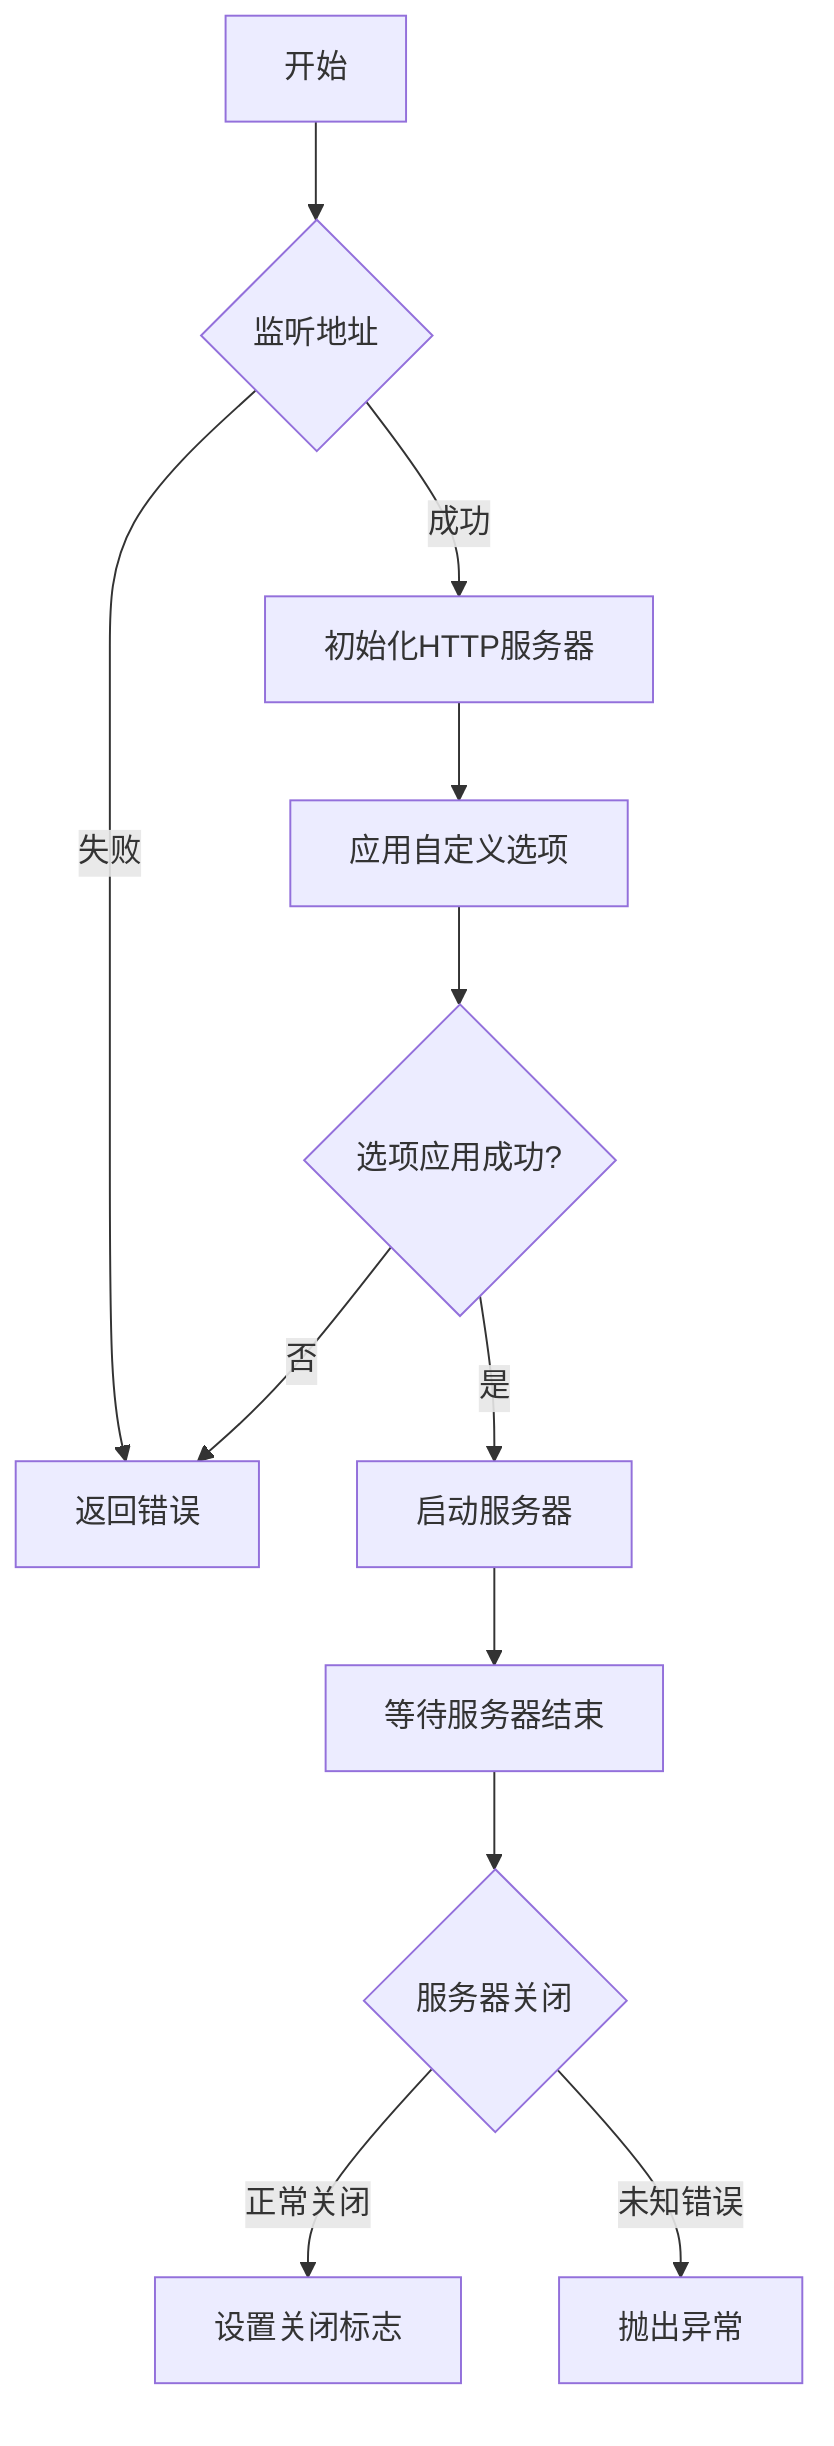 flowchart TD
    A[开始] --> B{监听地址}
    B -->|成功| C[初始化HTTP服务器]
    B -->|失败| F[返回错误]
    C --> D[应用自定义选项]
    D --> E{选项应用成功?}
    E -->|是| G[启动服务器]
    E -->|否| F[返回错误]
    G --> H[等待服务器结束]
    H --> I{服务器关闭}
    I -->|正常关闭| J[设置关闭标志]
    I -->|未知错误| K[抛出异常]